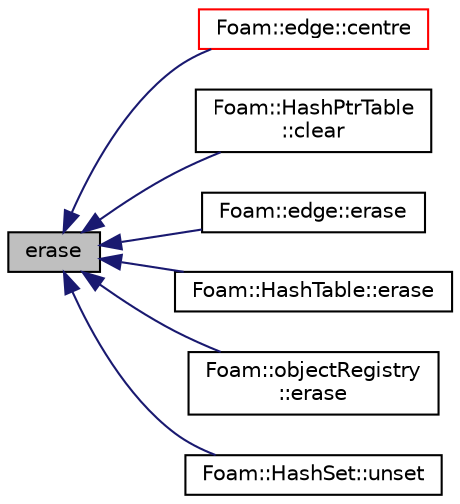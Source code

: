 digraph "erase"
{
  bgcolor="transparent";
  edge [fontname="Helvetica",fontsize="10",labelfontname="Helvetica",labelfontsize="10"];
  node [fontname="Helvetica",fontsize="10",shape=record];
  rankdir="LR";
  Node1 [label="erase",height=0.2,width=0.4,color="black", fillcolor="grey75", style="filled" fontcolor="black"];
  Node1 -> Node2 [dir="back",color="midnightblue",fontsize="10",style="solid",fontname="Helvetica"];
  Node2 [label="Foam::edge::centre",height=0.2,width=0.4,color="red",URL="$classFoam_1_1edge.html#a499555c56941451480f7bb1bbf80582c",tooltip="Return centre point (centroid) of the edge. "];
  Node1 -> Node3 [dir="back",color="midnightblue",fontsize="10",style="solid",fontname="Helvetica"];
  Node3 [label="Foam::HashPtrTable\l::clear",height=0.2,width=0.4,color="black",URL="$classFoam_1_1HashPtrTable.html#ac8bb3912a3ce86b15842e79d0b421204",tooltip="Clear all entries from table and delete any allocated pointers. "];
  Node1 -> Node4 [dir="back",color="midnightblue",fontsize="10",style="solid",fontname="Helvetica"];
  Node4 [label="Foam::edge::erase",height=0.2,width=0.4,color="black",URL="$classFoam_1_1edge.html#a0fb59685f37c56b7f5de7b1ddc639f9a"];
  Node1 -> Node5 [dir="back",color="midnightblue",fontsize="10",style="solid",fontname="Helvetica"];
  Node5 [label="Foam::HashTable::erase",height=0.2,width=0.4,color="black",URL="$classFoam_1_1HashTable.html#a3cf239e7958b8d64b6f89139a4a10083",tooltip="Remove table entries given by the listed keys. "];
  Node1 -> Node6 [dir="back",color="midnightblue",fontsize="10",style="solid",fontname="Helvetica"];
  Node6 [label="Foam::objectRegistry\l::erase",height=0.2,width=0.4,color="black",URL="$classFoam_1_1objectRegistry.html#aa83175a661c373f9f6caa44e09a983dd",tooltip="Remove entries given by the listed keys. "];
  Node1 -> Node7 [dir="back",color="midnightblue",fontsize="10",style="solid",fontname="Helvetica"];
  Node7 [label="Foam::HashSet::unset",height=0.2,width=0.4,color="black",URL="$classFoam_1_1HashSet.html#a36a71048d428c483b62261a622720392",tooltip="Unset the listed keys - same as erase. "];
}
